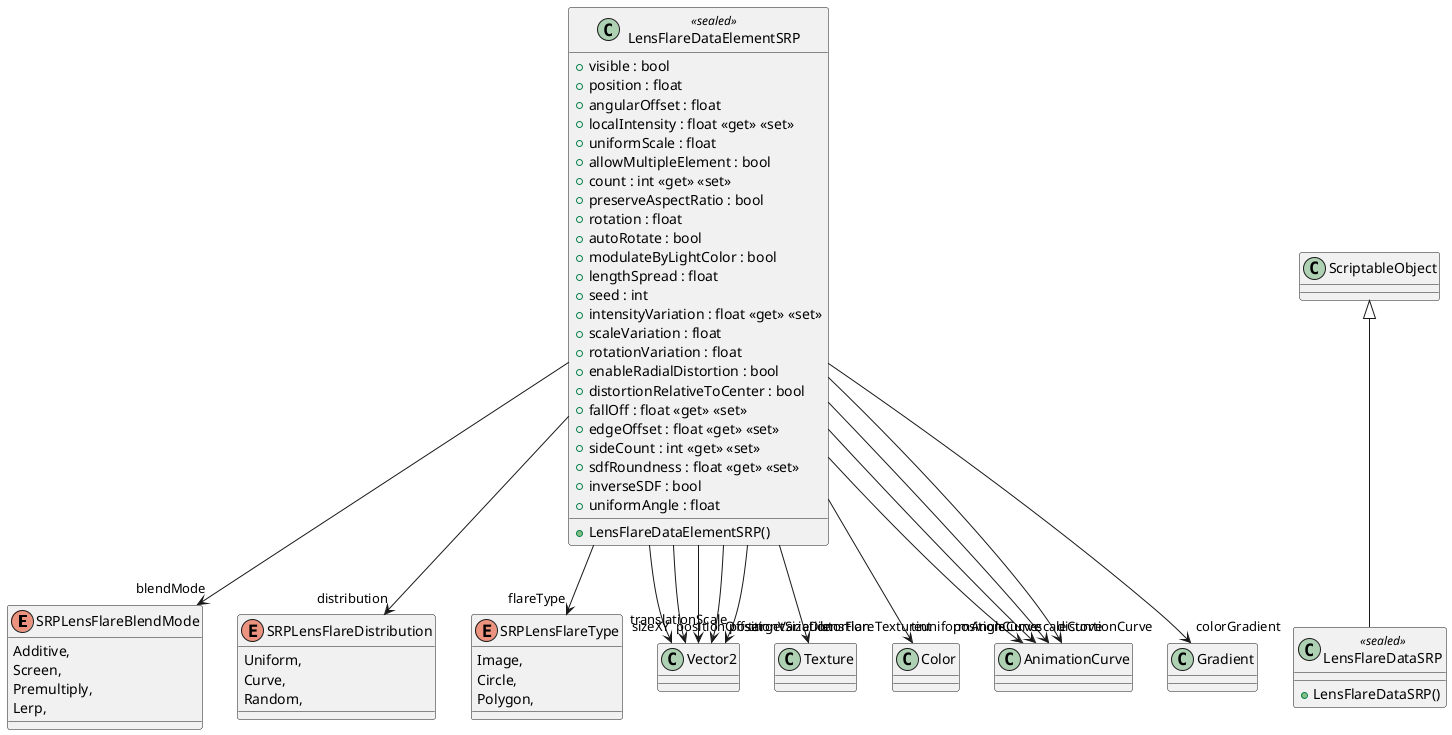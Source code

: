 @startuml
enum SRPLensFlareBlendMode {
    Additive,
    Screen,
    Premultiply,
    Lerp,
}
enum SRPLensFlareDistribution {
    Uniform,
    Curve,
    Random,
}
enum SRPLensFlareType {
    Image,
    Circle,
    Polygon,
}
class LensFlareDataElementSRP <<sealed>> {
    + LensFlareDataElementSRP()
    + visible : bool
    + position : float
    + angularOffset : float
    + localIntensity : float <<get>> <<set>>
    + uniformScale : float
    + allowMultipleElement : bool
    + count : int <<get>> <<set>>
    + preserveAspectRatio : bool
    + rotation : float
    + autoRotate : bool
    + modulateByLightColor : bool
    + lengthSpread : float
    + seed : int
    + intensityVariation : float <<get>> <<set>>
    + scaleVariation : float
    + rotationVariation : float
    + enableRadialDistortion : bool
    + distortionRelativeToCenter : bool
    + fallOff : float <<get>> <<set>>
    + edgeOffset : float <<get>> <<set>>
    + sideCount : int <<get>> <<set>>
    + sdfRoundness : float <<get>> <<set>>
    + inverseSDF : bool
    + uniformAngle : float
}
class LensFlareDataSRP <<sealed>> {
    + LensFlareDataSRP()
}
LensFlareDataElementSRP --> "positionOffset" Vector2
LensFlareDataElementSRP --> "translationScale" Vector2
LensFlareDataElementSRP --> "lensFlareTexture" Texture
LensFlareDataElementSRP --> "sizeXY" Vector2
LensFlareDataElementSRP --> "tint" Color
LensFlareDataElementSRP --> "blendMode" SRPLensFlareBlendMode
LensFlareDataElementSRP --> "flareType" SRPLensFlareType
LensFlareDataElementSRP --> "distribution" SRPLensFlareDistribution
LensFlareDataElementSRP --> "positionCurve" AnimationCurve
LensFlareDataElementSRP --> "scaleCurve" AnimationCurve
LensFlareDataElementSRP --> "colorGradient" Gradient
LensFlareDataElementSRP --> "positionVariation" Vector2
LensFlareDataElementSRP --> "targetSizeDistortion" Vector2
LensFlareDataElementSRP --> "distortionCurve" AnimationCurve
LensFlareDataElementSRP --> "uniformAngleCurve" AnimationCurve
ScriptableObject <|-- LensFlareDataSRP
@enduml
